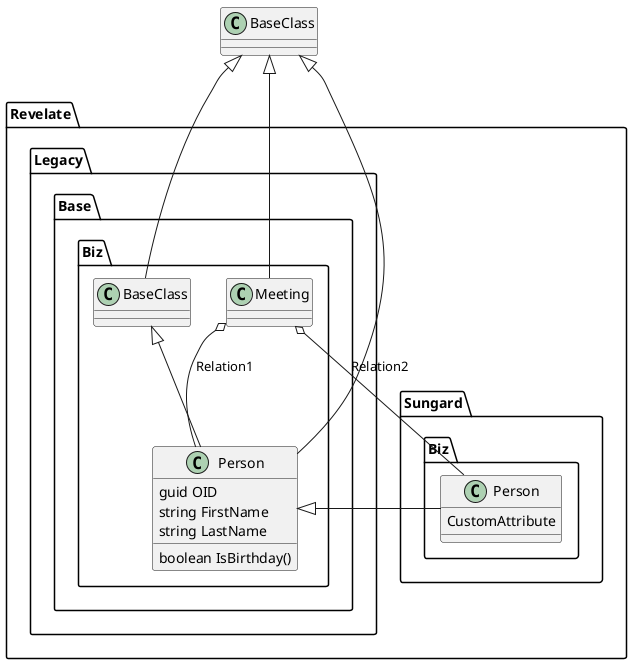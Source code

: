 {
  "sha1": "t5zzgtqnpnds6ace92fzsew3adyfv1a",
  "insertion": {
    "when": "2024-06-04T17:28:45.810Z",
    "user": "plantuml@gmail.com"
  }
}
@startuml

!pragma useNewPackage

class BaseClass

namespace Revelate.Legacy.Base.Biz {

  class Person
  Person : guid OID
  Person : string FirstName
  Person : string LastName
  Person : boolean IsBirthday()

  .BaseClass <|-- Revelate.Legacy.Base.Biz.BaseClass
  Revelate.Legacy.Base.Biz.BaseClass <|-- Person

  .BaseClass <|-- Person

  class Meeting

  Meeting  o--  Person : Relation1

  .BaseClass <|- Meeting

}

namespace Revelate.Sungard.Biz {
  class Person
  Revelate.Legacy.Base.Biz.Person  <|- Person
  Person : CustomAttribute

  Revelate.Legacy.Base.Biz.Meeting  o-- Person : Relation2
}

@enduml
